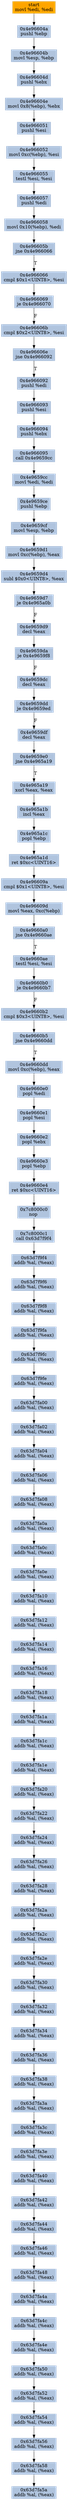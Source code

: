digraph G {
node[shape=rectangle,style=filled,fillcolor=lightsteelblue,color=lightsteelblue]
bgcolor="transparent"
a0x4e966048movl_edi_edi[label="start\nmovl %edi, %edi",color="lightgrey",fillcolor="orange"];
a0x4e96604apushl_ebp[label="0x4e96604a\npushl %ebp"];
a0x4e96604bmovl_esp_ebp[label="0x4e96604b\nmovl %esp, %ebp"];
a0x4e96604dpushl_ebx[label="0x4e96604d\npushl %ebx"];
a0x4e96604emovl_0x8ebp__ebx[label="0x4e96604e\nmovl 0x8(%ebp), %ebx"];
a0x4e966051pushl_esi[label="0x4e966051\npushl %esi"];
a0x4e966052movl_0xcebp__esi[label="0x4e966052\nmovl 0xc(%ebp), %esi"];
a0x4e966055testl_esi_esi[label="0x4e966055\ntestl %esi, %esi"];
a0x4e966057pushl_edi[label="0x4e966057\npushl %edi"];
a0x4e966058movl_0x10ebp__edi[label="0x4e966058\nmovl 0x10(%ebp), %edi"];
a0x4e96605bjne_0x4e966066[label="0x4e96605b\njne 0x4e966066"];
a0x4e966066cmpl_0x1UINT8_esi[label="0x4e966066\ncmpl $0x1<UINT8>, %esi"];
a0x4e966069je_0x4e966070[label="0x4e966069\nje 0x4e966070"];
a0x4e96606bcmpl_0x2UINT8_esi[label="0x4e96606b\ncmpl $0x2<UINT8>, %esi"];
a0x4e96606ejne_0x4e966092[label="0x4e96606e\njne 0x4e966092"];
a0x4e966092pushl_edi[label="0x4e966092\npushl %edi"];
a0x4e966093pushl_esi[label="0x4e966093\npushl %esi"];
a0x4e966094pushl_ebx[label="0x4e966094\npushl %ebx"];
a0x4e966095call_0x4e9659cc[label="0x4e966095\ncall 0x4e9659cc"];
a0x4e9659ccmovl_edi_edi[label="0x4e9659cc\nmovl %edi, %edi"];
a0x4e9659cepushl_ebp[label="0x4e9659ce\npushl %ebp"];
a0x4e9659cfmovl_esp_ebp[label="0x4e9659cf\nmovl %esp, %ebp"];
a0x4e9659d1movl_0xcebp__eax[label="0x4e9659d1\nmovl 0xc(%ebp), %eax"];
a0x4e9659d4subl_0x0UINT8_eax[label="0x4e9659d4\nsubl $0x0<UINT8>, %eax"];
a0x4e9659d7je_0x4e965a0b[label="0x4e9659d7\nje 0x4e965a0b"];
a0x4e9659d9decl_eax[label="0x4e9659d9\ndecl %eax"];
a0x4e9659daje_0x4e9659f8[label="0x4e9659da\nje 0x4e9659f8"];
a0x4e9659dcdecl_eax[label="0x4e9659dc\ndecl %eax"];
a0x4e9659ddje_0x4e9659ed[label="0x4e9659dd\nje 0x4e9659ed"];
a0x4e9659dfdecl_eax[label="0x4e9659df\ndecl %eax"];
a0x4e9659e0jne_0x4e965a19[label="0x4e9659e0\njne 0x4e965a19"];
a0x4e965a19xorl_eax_eax[label="0x4e965a19\nxorl %eax, %eax"];
a0x4e965a1bincl_eax[label="0x4e965a1b\nincl %eax"];
a0x4e965a1cpopl_ebp[label="0x4e965a1c\npopl %ebp"];
a0x4e965a1dret_0xcUINT16[label="0x4e965a1d\nret $0xc<UINT16>"];
a0x4e96609acmpl_0x1UINT8_esi[label="0x4e96609a\ncmpl $0x1<UINT8>, %esi"];
a0x4e96609dmovl_eax_0xcebp_[label="0x4e96609d\nmovl %eax, 0xc(%ebp)"];
a0x4e9660a0jne_0x4e9660ae[label="0x4e9660a0\njne 0x4e9660ae"];
a0x4e9660aetestl_esi_esi[label="0x4e9660ae\ntestl %esi, %esi"];
a0x4e9660b0je_0x4e9660b7[label="0x4e9660b0\nje 0x4e9660b7"];
a0x4e9660b2cmpl_0x3UINT8_esi[label="0x4e9660b2\ncmpl $0x3<UINT8>, %esi"];
a0x4e9660b5jne_0x4e9660dd[label="0x4e9660b5\njne 0x4e9660dd"];
a0x4e9660ddmovl_0xcebp__eax[label="0x4e9660dd\nmovl 0xc(%ebp), %eax"];
a0x4e9660e0popl_edi[label="0x4e9660e0\npopl %edi"];
a0x4e9660e1popl_esi[label="0x4e9660e1\npopl %esi"];
a0x4e9660e2popl_ebx[label="0x4e9660e2\npopl %ebx"];
a0x4e9660e3popl_ebp[label="0x4e9660e3\npopl %ebp"];
a0x4e9660e4ret_0xcUINT16[label="0x4e9660e4\nret $0xc<UINT16>"];
a0x7c8000c0nop_[label="0x7c8000c0\nnop "];
a0x7c8000c1call_0x63d7f9f4[label="0x7c8000c1\ncall 0x63d7f9f4"];
a0x63d7f9f4addb_al_eax_[label="0x63d7f9f4\naddb %al, (%eax)"];
a0x63d7f9f6addb_al_eax_[label="0x63d7f9f6\naddb %al, (%eax)"];
a0x63d7f9f8addb_al_eax_[label="0x63d7f9f8\naddb %al, (%eax)"];
a0x63d7f9faaddb_al_eax_[label="0x63d7f9fa\naddb %al, (%eax)"];
a0x63d7f9fcaddb_al_eax_[label="0x63d7f9fc\naddb %al, (%eax)"];
a0x63d7f9feaddb_al_eax_[label="0x63d7f9fe\naddb %al, (%eax)"];
a0x63d7fa00addb_al_eax_[label="0x63d7fa00\naddb %al, (%eax)"];
a0x63d7fa02addb_al_eax_[label="0x63d7fa02\naddb %al, (%eax)"];
a0x63d7fa04addb_al_eax_[label="0x63d7fa04\naddb %al, (%eax)"];
a0x63d7fa06addb_al_eax_[label="0x63d7fa06\naddb %al, (%eax)"];
a0x63d7fa08addb_al_eax_[label="0x63d7fa08\naddb %al, (%eax)"];
a0x63d7fa0aaddb_al_eax_[label="0x63d7fa0a\naddb %al, (%eax)"];
a0x63d7fa0caddb_al_eax_[label="0x63d7fa0c\naddb %al, (%eax)"];
a0x63d7fa0eaddb_al_eax_[label="0x63d7fa0e\naddb %al, (%eax)"];
a0x63d7fa10addb_al_eax_[label="0x63d7fa10\naddb %al, (%eax)"];
a0x63d7fa12addb_al_eax_[label="0x63d7fa12\naddb %al, (%eax)"];
a0x63d7fa14addb_al_eax_[label="0x63d7fa14\naddb %al, (%eax)"];
a0x63d7fa16addb_al_eax_[label="0x63d7fa16\naddb %al, (%eax)"];
a0x63d7fa18addb_al_eax_[label="0x63d7fa18\naddb %al, (%eax)"];
a0x63d7fa1aaddb_al_eax_[label="0x63d7fa1a\naddb %al, (%eax)"];
a0x63d7fa1caddb_al_eax_[label="0x63d7fa1c\naddb %al, (%eax)"];
a0x63d7fa1eaddb_al_eax_[label="0x63d7fa1e\naddb %al, (%eax)"];
a0x63d7fa20addb_al_eax_[label="0x63d7fa20\naddb %al, (%eax)"];
a0x63d7fa22addb_al_eax_[label="0x63d7fa22\naddb %al, (%eax)"];
a0x63d7fa24addb_al_eax_[label="0x63d7fa24\naddb %al, (%eax)"];
a0x63d7fa26addb_al_eax_[label="0x63d7fa26\naddb %al, (%eax)"];
a0x63d7fa28addb_al_eax_[label="0x63d7fa28\naddb %al, (%eax)"];
a0x63d7fa2aaddb_al_eax_[label="0x63d7fa2a\naddb %al, (%eax)"];
a0x63d7fa2caddb_al_eax_[label="0x63d7fa2c\naddb %al, (%eax)"];
a0x63d7fa2eaddb_al_eax_[label="0x63d7fa2e\naddb %al, (%eax)"];
a0x63d7fa30addb_al_eax_[label="0x63d7fa30\naddb %al, (%eax)"];
a0x63d7fa32addb_al_eax_[label="0x63d7fa32\naddb %al, (%eax)"];
a0x63d7fa34addb_al_eax_[label="0x63d7fa34\naddb %al, (%eax)"];
a0x63d7fa36addb_al_eax_[label="0x63d7fa36\naddb %al, (%eax)"];
a0x63d7fa38addb_al_eax_[label="0x63d7fa38\naddb %al, (%eax)"];
a0x63d7fa3aaddb_al_eax_[label="0x63d7fa3a\naddb %al, (%eax)"];
a0x63d7fa3caddb_al_eax_[label="0x63d7fa3c\naddb %al, (%eax)"];
a0x63d7fa3eaddb_al_eax_[label="0x63d7fa3e\naddb %al, (%eax)"];
a0x63d7fa40addb_al_eax_[label="0x63d7fa40\naddb %al, (%eax)"];
a0x63d7fa42addb_al_eax_[label="0x63d7fa42\naddb %al, (%eax)"];
a0x63d7fa44addb_al_eax_[label="0x63d7fa44\naddb %al, (%eax)"];
a0x63d7fa46addb_al_eax_[label="0x63d7fa46\naddb %al, (%eax)"];
a0x63d7fa48addb_al_eax_[label="0x63d7fa48\naddb %al, (%eax)"];
a0x63d7fa4aaddb_al_eax_[label="0x63d7fa4a\naddb %al, (%eax)"];
a0x63d7fa4caddb_al_eax_[label="0x63d7fa4c\naddb %al, (%eax)"];
a0x63d7fa4eaddb_al_eax_[label="0x63d7fa4e\naddb %al, (%eax)"];
a0x63d7fa50addb_al_eax_[label="0x63d7fa50\naddb %al, (%eax)"];
a0x63d7fa52addb_al_eax_[label="0x63d7fa52\naddb %al, (%eax)"];
a0x63d7fa54addb_al_eax_[label="0x63d7fa54\naddb %al, (%eax)"];
a0x63d7fa56addb_al_eax_[label="0x63d7fa56\naddb %al, (%eax)"];
a0x63d7fa58addb_al_eax_[label="0x63d7fa58\naddb %al, (%eax)"];
a0x63d7fa5aaddb_al_eax_[label="0x63d7fa5a\naddb %al, (%eax)"];
a0x4e966048movl_edi_edi -> a0x4e96604apushl_ebp [color="#000000"];
a0x4e96604apushl_ebp -> a0x4e96604bmovl_esp_ebp [color="#000000"];
a0x4e96604bmovl_esp_ebp -> a0x4e96604dpushl_ebx [color="#000000"];
a0x4e96604dpushl_ebx -> a0x4e96604emovl_0x8ebp__ebx [color="#000000"];
a0x4e96604emovl_0x8ebp__ebx -> a0x4e966051pushl_esi [color="#000000"];
a0x4e966051pushl_esi -> a0x4e966052movl_0xcebp__esi [color="#000000"];
a0x4e966052movl_0xcebp__esi -> a0x4e966055testl_esi_esi [color="#000000"];
a0x4e966055testl_esi_esi -> a0x4e966057pushl_edi [color="#000000"];
a0x4e966057pushl_edi -> a0x4e966058movl_0x10ebp__edi [color="#000000"];
a0x4e966058movl_0x10ebp__edi -> a0x4e96605bjne_0x4e966066 [color="#000000"];
a0x4e96605bjne_0x4e966066 -> a0x4e966066cmpl_0x1UINT8_esi [color="#000000",label="T"];
a0x4e966066cmpl_0x1UINT8_esi -> a0x4e966069je_0x4e966070 [color="#000000"];
a0x4e966069je_0x4e966070 -> a0x4e96606bcmpl_0x2UINT8_esi [color="#000000",label="F"];
a0x4e96606bcmpl_0x2UINT8_esi -> a0x4e96606ejne_0x4e966092 [color="#000000"];
a0x4e96606ejne_0x4e966092 -> a0x4e966092pushl_edi [color="#000000",label="T"];
a0x4e966092pushl_edi -> a0x4e966093pushl_esi [color="#000000"];
a0x4e966093pushl_esi -> a0x4e966094pushl_ebx [color="#000000"];
a0x4e966094pushl_ebx -> a0x4e966095call_0x4e9659cc [color="#000000"];
a0x4e966095call_0x4e9659cc -> a0x4e9659ccmovl_edi_edi [color="#000000"];
a0x4e9659ccmovl_edi_edi -> a0x4e9659cepushl_ebp [color="#000000"];
a0x4e9659cepushl_ebp -> a0x4e9659cfmovl_esp_ebp [color="#000000"];
a0x4e9659cfmovl_esp_ebp -> a0x4e9659d1movl_0xcebp__eax [color="#000000"];
a0x4e9659d1movl_0xcebp__eax -> a0x4e9659d4subl_0x0UINT8_eax [color="#000000"];
a0x4e9659d4subl_0x0UINT8_eax -> a0x4e9659d7je_0x4e965a0b [color="#000000"];
a0x4e9659d7je_0x4e965a0b -> a0x4e9659d9decl_eax [color="#000000",label="F"];
a0x4e9659d9decl_eax -> a0x4e9659daje_0x4e9659f8 [color="#000000"];
a0x4e9659daje_0x4e9659f8 -> a0x4e9659dcdecl_eax [color="#000000",label="F"];
a0x4e9659dcdecl_eax -> a0x4e9659ddje_0x4e9659ed [color="#000000"];
a0x4e9659ddje_0x4e9659ed -> a0x4e9659dfdecl_eax [color="#000000",label="F"];
a0x4e9659dfdecl_eax -> a0x4e9659e0jne_0x4e965a19 [color="#000000"];
a0x4e9659e0jne_0x4e965a19 -> a0x4e965a19xorl_eax_eax [color="#000000",label="T"];
a0x4e965a19xorl_eax_eax -> a0x4e965a1bincl_eax [color="#000000"];
a0x4e965a1bincl_eax -> a0x4e965a1cpopl_ebp [color="#000000"];
a0x4e965a1cpopl_ebp -> a0x4e965a1dret_0xcUINT16 [color="#000000"];
a0x4e965a1dret_0xcUINT16 -> a0x4e96609acmpl_0x1UINT8_esi [color="#000000"];
a0x4e96609acmpl_0x1UINT8_esi -> a0x4e96609dmovl_eax_0xcebp_ [color="#000000"];
a0x4e96609dmovl_eax_0xcebp_ -> a0x4e9660a0jne_0x4e9660ae [color="#000000"];
a0x4e9660a0jne_0x4e9660ae -> a0x4e9660aetestl_esi_esi [color="#000000",label="T"];
a0x4e9660aetestl_esi_esi -> a0x4e9660b0je_0x4e9660b7 [color="#000000"];
a0x4e9660b0je_0x4e9660b7 -> a0x4e9660b2cmpl_0x3UINT8_esi [color="#000000",label="F"];
a0x4e9660b2cmpl_0x3UINT8_esi -> a0x4e9660b5jne_0x4e9660dd [color="#000000"];
a0x4e9660b5jne_0x4e9660dd -> a0x4e9660ddmovl_0xcebp__eax [color="#000000",label="T"];
a0x4e9660ddmovl_0xcebp__eax -> a0x4e9660e0popl_edi [color="#000000"];
a0x4e9660e0popl_edi -> a0x4e9660e1popl_esi [color="#000000"];
a0x4e9660e1popl_esi -> a0x4e9660e2popl_ebx [color="#000000"];
a0x4e9660e2popl_ebx -> a0x4e9660e3popl_ebp [color="#000000"];
a0x4e9660e3popl_ebp -> a0x4e9660e4ret_0xcUINT16 [color="#000000"];
a0x4e9660e4ret_0xcUINT16 -> a0x7c8000c0nop_ [color="#000000"];
a0x7c8000c0nop_ -> a0x7c8000c1call_0x63d7f9f4 [color="#000000"];
a0x7c8000c1call_0x63d7f9f4 -> a0x63d7f9f4addb_al_eax_ [color="#000000"];
a0x63d7f9f4addb_al_eax_ -> a0x63d7f9f6addb_al_eax_ [color="#000000"];
a0x63d7f9f6addb_al_eax_ -> a0x63d7f9f8addb_al_eax_ [color="#000000"];
a0x63d7f9f8addb_al_eax_ -> a0x63d7f9faaddb_al_eax_ [color="#000000"];
a0x63d7f9faaddb_al_eax_ -> a0x63d7f9fcaddb_al_eax_ [color="#000000"];
a0x63d7f9fcaddb_al_eax_ -> a0x63d7f9feaddb_al_eax_ [color="#000000"];
a0x63d7f9feaddb_al_eax_ -> a0x63d7fa00addb_al_eax_ [color="#000000"];
a0x63d7fa00addb_al_eax_ -> a0x63d7fa02addb_al_eax_ [color="#000000"];
a0x63d7fa02addb_al_eax_ -> a0x63d7fa04addb_al_eax_ [color="#000000"];
a0x63d7fa04addb_al_eax_ -> a0x63d7fa06addb_al_eax_ [color="#000000"];
a0x63d7fa06addb_al_eax_ -> a0x63d7fa08addb_al_eax_ [color="#000000"];
a0x63d7fa08addb_al_eax_ -> a0x63d7fa0aaddb_al_eax_ [color="#000000"];
a0x63d7fa0aaddb_al_eax_ -> a0x63d7fa0caddb_al_eax_ [color="#000000"];
a0x63d7fa0caddb_al_eax_ -> a0x63d7fa0eaddb_al_eax_ [color="#000000"];
a0x63d7fa0eaddb_al_eax_ -> a0x63d7fa10addb_al_eax_ [color="#000000"];
a0x63d7fa10addb_al_eax_ -> a0x63d7fa12addb_al_eax_ [color="#000000"];
a0x63d7fa12addb_al_eax_ -> a0x63d7fa14addb_al_eax_ [color="#000000"];
a0x63d7fa14addb_al_eax_ -> a0x63d7fa16addb_al_eax_ [color="#000000"];
a0x63d7fa16addb_al_eax_ -> a0x63d7fa18addb_al_eax_ [color="#000000"];
a0x63d7fa18addb_al_eax_ -> a0x63d7fa1aaddb_al_eax_ [color="#000000"];
a0x63d7fa1aaddb_al_eax_ -> a0x63d7fa1caddb_al_eax_ [color="#000000"];
a0x63d7fa1caddb_al_eax_ -> a0x63d7fa1eaddb_al_eax_ [color="#000000"];
a0x63d7fa1eaddb_al_eax_ -> a0x63d7fa20addb_al_eax_ [color="#000000"];
a0x63d7fa20addb_al_eax_ -> a0x63d7fa22addb_al_eax_ [color="#000000"];
a0x63d7fa22addb_al_eax_ -> a0x63d7fa24addb_al_eax_ [color="#000000"];
a0x63d7fa24addb_al_eax_ -> a0x63d7fa26addb_al_eax_ [color="#000000"];
a0x63d7fa26addb_al_eax_ -> a0x63d7fa28addb_al_eax_ [color="#000000"];
a0x63d7fa28addb_al_eax_ -> a0x63d7fa2aaddb_al_eax_ [color="#000000"];
a0x63d7fa2aaddb_al_eax_ -> a0x63d7fa2caddb_al_eax_ [color="#000000"];
a0x63d7fa2caddb_al_eax_ -> a0x63d7fa2eaddb_al_eax_ [color="#000000"];
a0x63d7fa2eaddb_al_eax_ -> a0x63d7fa30addb_al_eax_ [color="#000000"];
a0x63d7fa30addb_al_eax_ -> a0x63d7fa32addb_al_eax_ [color="#000000"];
a0x63d7fa32addb_al_eax_ -> a0x63d7fa34addb_al_eax_ [color="#000000"];
a0x63d7fa34addb_al_eax_ -> a0x63d7fa36addb_al_eax_ [color="#000000"];
a0x63d7fa36addb_al_eax_ -> a0x63d7fa38addb_al_eax_ [color="#000000"];
a0x63d7fa38addb_al_eax_ -> a0x63d7fa3aaddb_al_eax_ [color="#000000"];
a0x63d7fa3aaddb_al_eax_ -> a0x63d7fa3caddb_al_eax_ [color="#000000"];
a0x63d7fa3caddb_al_eax_ -> a0x63d7fa3eaddb_al_eax_ [color="#000000"];
a0x63d7fa3eaddb_al_eax_ -> a0x63d7fa40addb_al_eax_ [color="#000000"];
a0x63d7fa40addb_al_eax_ -> a0x63d7fa42addb_al_eax_ [color="#000000"];
a0x63d7fa42addb_al_eax_ -> a0x63d7fa44addb_al_eax_ [color="#000000"];
a0x63d7fa44addb_al_eax_ -> a0x63d7fa46addb_al_eax_ [color="#000000"];
a0x63d7fa46addb_al_eax_ -> a0x63d7fa48addb_al_eax_ [color="#000000"];
a0x63d7fa48addb_al_eax_ -> a0x63d7fa4aaddb_al_eax_ [color="#000000"];
a0x63d7fa4aaddb_al_eax_ -> a0x63d7fa4caddb_al_eax_ [color="#000000"];
a0x63d7fa4caddb_al_eax_ -> a0x63d7fa4eaddb_al_eax_ [color="#000000"];
a0x63d7fa4eaddb_al_eax_ -> a0x63d7fa50addb_al_eax_ [color="#000000"];
a0x63d7fa50addb_al_eax_ -> a0x63d7fa52addb_al_eax_ [color="#000000"];
a0x63d7fa52addb_al_eax_ -> a0x63d7fa54addb_al_eax_ [color="#000000"];
a0x63d7fa54addb_al_eax_ -> a0x63d7fa56addb_al_eax_ [color="#000000"];
a0x63d7fa56addb_al_eax_ -> a0x63d7fa58addb_al_eax_ [color="#000000"];
a0x63d7fa58addb_al_eax_ -> a0x63d7fa5aaddb_al_eax_ [color="#000000"];
}

